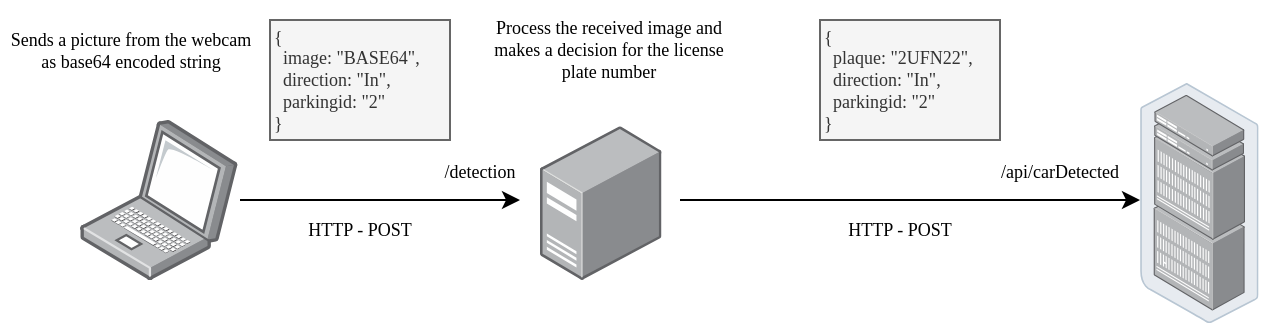 <mxfile version="23.0.2" type="github">
  <diagram name="Page-1" id="_dueT4l7sRjnwMpAUAId">
    <mxGraphModel dx="658" dy="382" grid="1" gridSize="10" guides="1" tooltips="1" connect="1" arrows="1" fold="1" page="1" pageScale="1" pageWidth="827" pageHeight="1169" math="0" shadow="0">
      <root>
        <mxCell id="0" />
        <mxCell id="1" parent="0" />
        <mxCell id="pFxRpnEZyTAUqQ4nuTNX-8" value="" style="image;points=[];aspect=fixed;html=1;align=center;shadow=0;dashed=0;image=img/lib/allied_telesis/computer_and_terminals/Server_Desktop.svg;" parent="1" vertex="1">
          <mxGeometry x="350" y="203" width="60.74" height="77" as="geometry" />
        </mxCell>
        <mxCell id="pFxRpnEZyTAUqQ4nuTNX-2" value="" style="image;points=[];aspect=fixed;html=1;align=center;shadow=0;dashed=0;image=img/lib/allied_telesis/computer_and_terminals/Laptop.svg;" parent="1" vertex="1">
          <mxGeometry x="120" y="200" width="78.87" height="80" as="geometry" />
        </mxCell>
        <mxCell id="pFxRpnEZyTAUqQ4nuTNX-3" value="" style="shape=image;html=1;verticalAlign=top;verticalLabelPosition=bottom;labelBackgroundColor=#ffffff;imageAspect=0;aspect=fixed;image=https://cdn1.iconfinder.com/data/icons/fruit-136/64/Fruit_iconfree_Filled_Outline_raspberry-healthy-organic-food-fruit_icon-128.png" parent="1" vertex="1">
          <mxGeometry x="382.74" y="203" width="28" height="28" as="geometry" />
        </mxCell>
        <mxCell id="pFxRpnEZyTAUqQ4nuTNX-5" value="" style="endArrow=classic;html=1;rounded=0;entryX=0;entryY=0.412;entryDx=0;entryDy=0;entryPerimeter=0;" parent="1" edge="1">
          <mxGeometry width="50" height="50" relative="1" as="geometry">
            <mxPoint x="200" y="240" as="sourcePoint" />
            <mxPoint x="340" y="240.016" as="targetPoint" />
          </mxGeometry>
        </mxCell>
        <mxCell id="pFxRpnEZyTAUqQ4nuTNX-12" value="" style="image;points=[];aspect=fixed;html=1;align=center;shadow=0;dashed=0;image=img/lib/allied_telesis/storage/Datacenter_Server_Rack_EoR.svg;" parent="1" vertex="1">
          <mxGeometry x="650" y="181.5" width="59.37" height="120" as="geometry" />
        </mxCell>
        <mxCell id="pFxRpnEZyTAUqQ4nuTNX-14" value="" style="endArrow=classic;html=1;rounded=0;" parent="1" edge="1">
          <mxGeometry width="50" height="50" relative="1" as="geometry">
            <mxPoint x="420" y="240" as="sourcePoint" />
            <mxPoint x="650" y="240" as="targetPoint" />
          </mxGeometry>
        </mxCell>
        <mxCell id="pFxRpnEZyTAUqQ4nuTNX-17" value="HTTP - POST" style="shape=note;whiteSpace=wrap;html=1;backgroundOutline=1;fontColor=#000000;darkOpacity=0.05;fillColor=none;strokeColor=none;fillStyle=solid;direction=west;gradientDirection=north;gradientColor=#FFF2A1;shadow=0;size=0;pointerEvents=1;fontSize=9;fontFamily=Montserrat;fontSource=https%3A%2F%2Ffonts.googleapis.com%2Fcss%3Ffamily%3DMontserrat;" parent="1" vertex="1">
          <mxGeometry x="210" y="250" width="100" height="10" as="geometry" />
        </mxCell>
        <mxCell id="pFxRpnEZyTAUqQ4nuTNX-18" value="/detection" style="shape=note;whiteSpace=wrap;html=1;backgroundOutline=1;fontColor=#000000;darkOpacity=0.05;fillColor=none;strokeColor=none;fillStyle=solid;direction=west;gradientDirection=north;gradientColor=#FFF2A1;shadow=0;size=0;pointerEvents=1;fontSize=9;fontFamily=Montserrat;fontSource=https%3A%2F%2Ffonts.googleapis.com%2Fcss%3Ffamily%3DMontserrat;" parent="1" vertex="1">
          <mxGeometry x="270" y="221" width="100" height="10" as="geometry" />
        </mxCell>
        <mxCell id="pFxRpnEZyTAUqQ4nuTNX-19" value="Sends a picture from the webcam as base64 encoded string" style="shape=note;whiteSpace=wrap;html=1;backgroundOutline=1;fontColor=#000000;darkOpacity=0.05;fillColor=none;strokeColor=none;fillStyle=solid;direction=west;gradientDirection=north;gradientColor=#FFF2A1;shadow=0;size=0;pointerEvents=1;fontSize=9;fontFamily=Montserrat;fontSource=https%3A%2F%2Ffonts.googleapis.com%2Fcss%3Ffamily%3DMontserrat;" parent="1" vertex="1">
          <mxGeometry x="80.56" y="140" width="129.44" height="50" as="geometry" />
        </mxCell>
        <mxCell id="pFxRpnEZyTAUqQ4nuTNX-20" value="/api/carDetected" style="shape=note;whiteSpace=wrap;html=1;backgroundOutline=1;fontColor=#000000;darkOpacity=0.05;fillColor=none;strokeColor=none;fillStyle=solid;direction=west;gradientDirection=north;gradientColor=#FFF2A1;shadow=0;size=0;pointerEvents=1;fontSize=9;fontFamily=Montserrat;fontSource=https%3A%2F%2Ffonts.googleapis.com%2Fcss%3Ffamily%3DMontserrat;" parent="1" vertex="1">
          <mxGeometry x="560" y="221" width="100" height="10" as="geometry" />
        </mxCell>
        <mxCell id="pFxRpnEZyTAUqQ4nuTNX-21" value="HTTP - POST" style="shape=note;whiteSpace=wrap;html=1;backgroundOutline=1;fontColor=#000000;darkOpacity=0.05;fillColor=none;strokeColor=none;fillStyle=solid;direction=west;gradientDirection=north;gradientColor=#FFF2A1;shadow=0;size=0;pointerEvents=1;fontSize=9;fontFamily=Montserrat;fontSource=https%3A%2F%2Ffonts.googleapis.com%2Fcss%3Ffamily%3DMontserrat;" parent="1" vertex="1">
          <mxGeometry x="480" y="250" width="100" height="10" as="geometry" />
        </mxCell>
        <mxCell id="pFxRpnEZyTAUqQ4nuTNX-22" value="Process the received image and makes a decision for the license plate number" style="shape=note;whiteSpace=wrap;html=1;backgroundOutline=1;fontColor=#000000;darkOpacity=0.05;fillColor=none;strokeColor=none;fillStyle=solid;direction=west;gradientDirection=north;gradientColor=#FFF2A1;shadow=0;size=0;pointerEvents=1;fontSize=9;fontFamily=Montserrat;fontSource=https%3A%2F%2Ffonts.googleapis.com%2Fcss%3Ffamily%3DMontserrat;" parent="1" vertex="1">
          <mxGeometry x="320" y="140" width="129.44" height="50" as="geometry" />
        </mxCell>
        <mxCell id="sGRgAhjuEq5d9oSm11jw-1" value="&lt;div&gt;{&lt;/div&gt;&lt;div&gt;&amp;nbsp; plaque: &quot;2UFN22&quot;,&lt;/div&gt;&lt;div&gt;&amp;nbsp; direction: &quot;In&quot;,&lt;/div&gt;&lt;div&gt;&amp;nbsp; parkingid: &quot;2&quot;&lt;/div&gt;&lt;div style=&quot;text-align: justify;&quot;&gt;}&lt;/div&gt;" style="shape=note;whiteSpace=wrap;html=1;backgroundOutline=1;darkOpacity=0.05;fillColor=#f5f5f5;strokeColor=#666666;fillStyle=solid;direction=west;gradientDirection=north;shadow=0;size=0;pointerEvents=1;fontSize=9;fontFamily=Montserrat;fontSource=https%3A%2F%2Ffonts.googleapis.com%2Fcss%3Ffamily%3DMontserrat;fontColor=#333333;align=left;" vertex="1" parent="1">
          <mxGeometry x="490" y="150" width="90" height="60" as="geometry" />
        </mxCell>
        <mxCell id="sGRgAhjuEq5d9oSm11jw-2" value="&lt;div&gt;{&lt;/div&gt;&lt;div&gt;&amp;nbsp; image: &quot;BASE64&quot;,&lt;/div&gt;&lt;div&gt;&amp;nbsp; direction: &quot;In&quot;,&lt;/div&gt;&lt;div&gt;&amp;nbsp; parkingid: &quot;2&quot;&lt;/div&gt;&lt;div style=&quot;text-align: justify;&quot;&gt;}&lt;/div&gt;" style="shape=note;whiteSpace=wrap;html=1;backgroundOutline=1;darkOpacity=0.05;fillColor=#f5f5f5;strokeColor=#666666;fillStyle=solid;direction=west;gradientDirection=north;shadow=0;size=0;pointerEvents=1;fontSize=9;fontFamily=Montserrat;fontSource=https%3A%2F%2Ffonts.googleapis.com%2Fcss%3Ffamily%3DMontserrat;fontColor=#333333;align=left;" vertex="1" parent="1">
          <mxGeometry x="215" y="150" width="90" height="60" as="geometry" />
        </mxCell>
      </root>
    </mxGraphModel>
  </diagram>
</mxfile>
